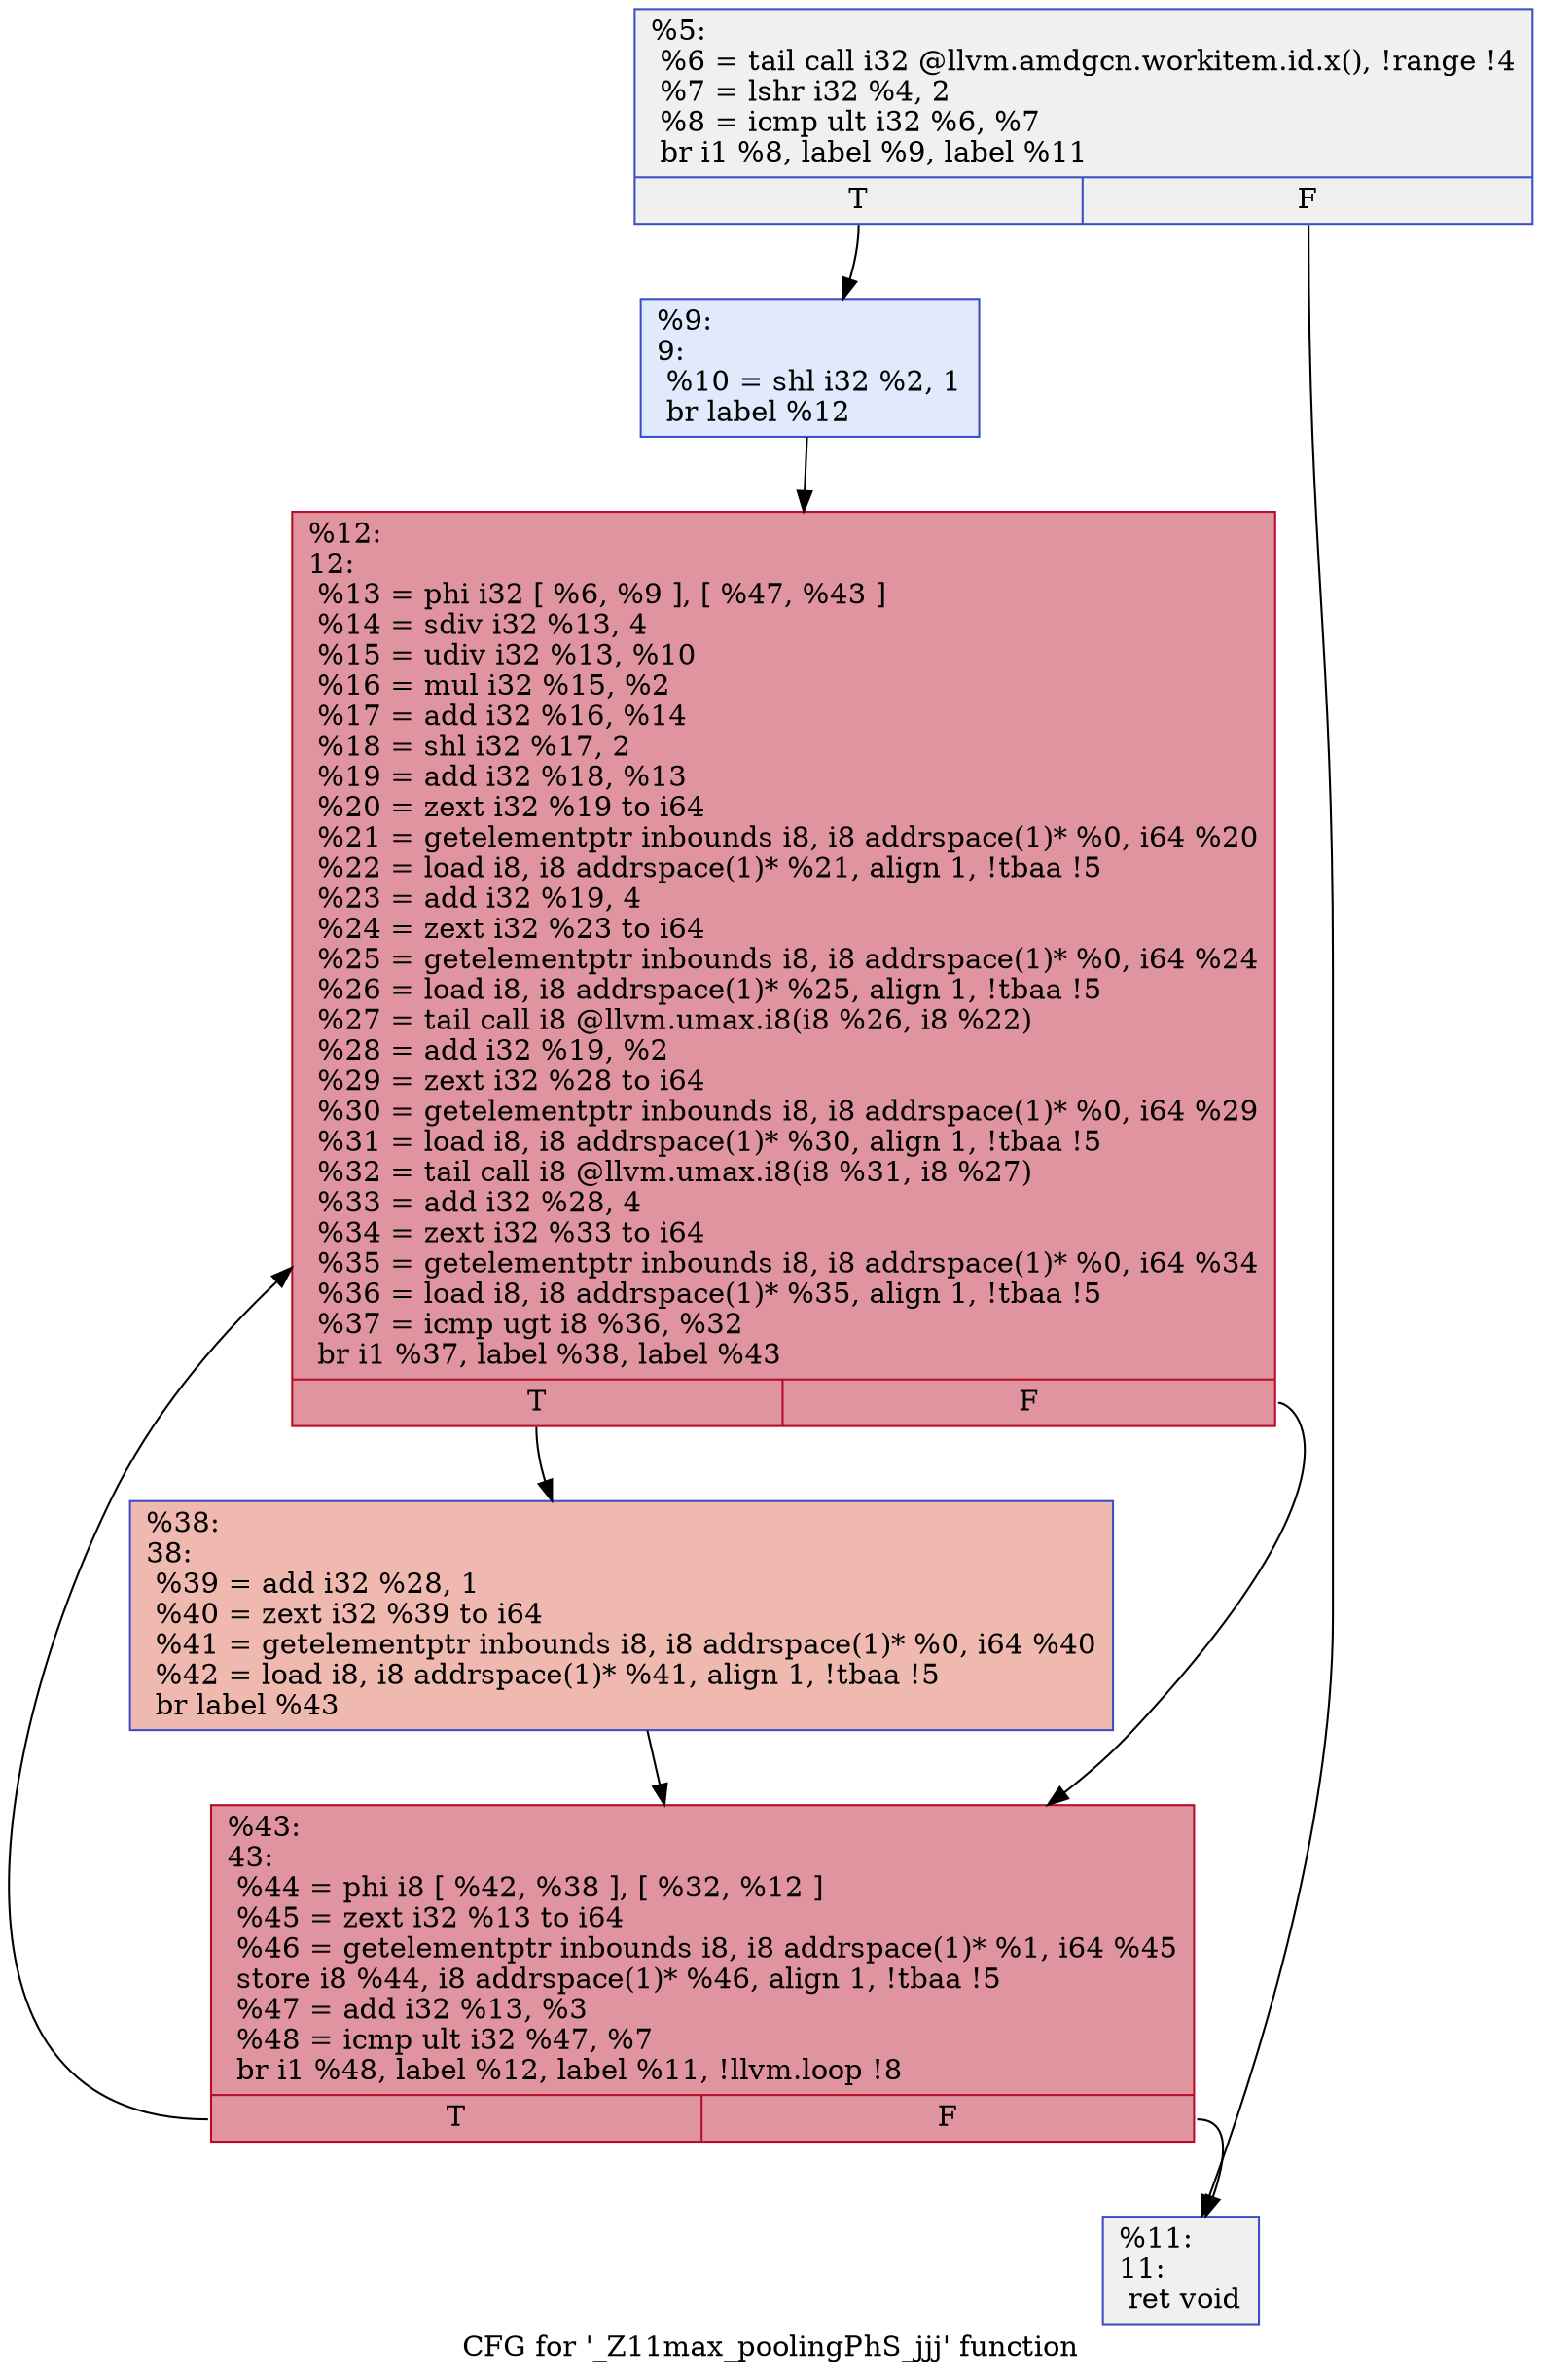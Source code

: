 digraph "CFG for '_Z11max_poolingPhS_jjj' function" {
	label="CFG for '_Z11max_poolingPhS_jjj' function";

	Node0x5a9c420 [shape=record,color="#3d50c3ff", style=filled, fillcolor="#dedcdb70",label="{%5:\l  %6 = tail call i32 @llvm.amdgcn.workitem.id.x(), !range !4\l  %7 = lshr i32 %4, 2\l  %8 = icmp ult i32 %6, %7\l  br i1 %8, label %9, label %11\l|{<s0>T|<s1>F}}"];
	Node0x5a9c420:s0 -> Node0x5a9b6a0;
	Node0x5a9c420:s1 -> Node0x5a9d980;
	Node0x5a9b6a0 [shape=record,color="#3d50c3ff", style=filled, fillcolor="#b9d0f970",label="{%9:\l9:                                                \l  %10 = shl i32 %2, 1\l  br label %12\l}"];
	Node0x5a9b6a0 -> Node0x5a9db80;
	Node0x5a9d980 [shape=record,color="#3d50c3ff", style=filled, fillcolor="#dedcdb70",label="{%11:\l11:                                               \l  ret void\l}"];
	Node0x5a9db80 [shape=record,color="#b70d28ff", style=filled, fillcolor="#b70d2870",label="{%12:\l12:                                               \l  %13 = phi i32 [ %6, %9 ], [ %47, %43 ]\l  %14 = sdiv i32 %13, 4\l  %15 = udiv i32 %13, %10\l  %16 = mul i32 %15, %2\l  %17 = add i32 %16, %14\l  %18 = shl i32 %17, 2\l  %19 = add i32 %18, %13\l  %20 = zext i32 %19 to i64\l  %21 = getelementptr inbounds i8, i8 addrspace(1)* %0, i64 %20\l  %22 = load i8, i8 addrspace(1)* %21, align 1, !tbaa !5\l  %23 = add i32 %19, 4\l  %24 = zext i32 %23 to i64\l  %25 = getelementptr inbounds i8, i8 addrspace(1)* %0, i64 %24\l  %26 = load i8, i8 addrspace(1)* %25, align 1, !tbaa !5\l  %27 = tail call i8 @llvm.umax.i8(i8 %26, i8 %22)\l  %28 = add i32 %19, %2\l  %29 = zext i32 %28 to i64\l  %30 = getelementptr inbounds i8, i8 addrspace(1)* %0, i64 %29\l  %31 = load i8, i8 addrspace(1)* %30, align 1, !tbaa !5\l  %32 = tail call i8 @llvm.umax.i8(i8 %31, i8 %27)\l  %33 = add i32 %28, 4\l  %34 = zext i32 %33 to i64\l  %35 = getelementptr inbounds i8, i8 addrspace(1)* %0, i64 %34\l  %36 = load i8, i8 addrspace(1)* %35, align 1, !tbaa !5\l  %37 = icmp ugt i8 %36, %32\l  br i1 %37, label %38, label %43\l|{<s0>T|<s1>F}}"];
	Node0x5a9db80:s0 -> Node0x5a9f5f0;
	Node0x5a9db80:s1 -> Node0x5a9dcc0;
	Node0x5a9f5f0 [shape=record,color="#3d50c3ff", style=filled, fillcolor="#de614d70",label="{%38:\l38:                                               \l  %39 = add i32 %28, 1\l  %40 = zext i32 %39 to i64\l  %41 = getelementptr inbounds i8, i8 addrspace(1)* %0, i64 %40\l  %42 = load i8, i8 addrspace(1)* %41, align 1, !tbaa !5\l  br label %43\l}"];
	Node0x5a9f5f0 -> Node0x5a9dcc0;
	Node0x5a9dcc0 [shape=record,color="#b70d28ff", style=filled, fillcolor="#b70d2870",label="{%43:\l43:                                               \l  %44 = phi i8 [ %42, %38 ], [ %32, %12 ]\l  %45 = zext i32 %13 to i64\l  %46 = getelementptr inbounds i8, i8 addrspace(1)* %1, i64 %45\l  store i8 %44, i8 addrspace(1)* %46, align 1, !tbaa !5\l  %47 = add i32 %13, %3\l  %48 = icmp ult i32 %47, %7\l  br i1 %48, label %12, label %11, !llvm.loop !8\l|{<s0>T|<s1>F}}"];
	Node0x5a9dcc0:s0 -> Node0x5a9db80;
	Node0x5a9dcc0:s1 -> Node0x5a9d980;
}
